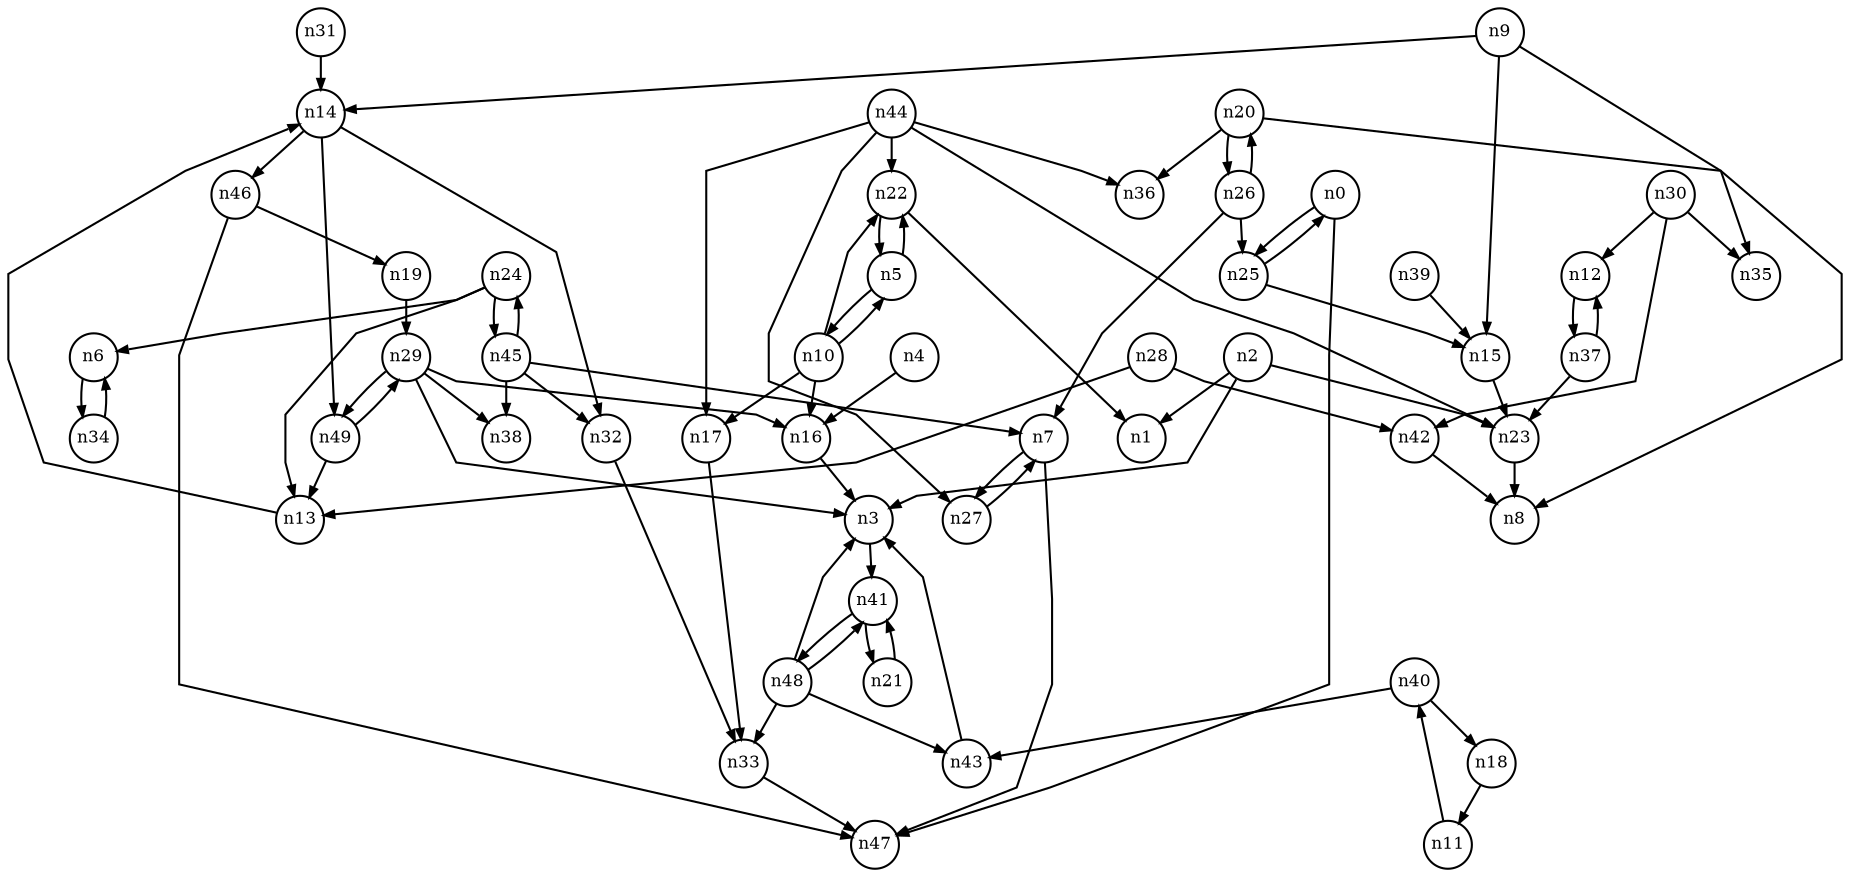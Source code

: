 digraph G{
splines=polyline;
ranksep=0.22;
nodesep=0.22;
nodesize=0.16;
fontsize=8
edge [arrowsize=0.5]
node [fontsize=8 shape=circle width=0.32 fixedsize=shape];

n0 -> n47
n0 -> n25
n2 -> n1
n2 -> n3
n2 -> n23
n3 -> n41
n23 -> n8
n16 -> n3
n4 -> n16
n22 -> n1
n22 -> n5
n5 -> n22
n5 -> n10
n34 -> n6
n6 -> n34
n7 -> n47
n7 -> n27
n14 -> n32
n14 -> n46
n14 -> n49
n9 -> n14
n9 -> n15
n9 -> n35
n15 -> n23
n10 -> n5
n10 -> n16
n10 -> n17
n10 -> n22
n17 -> n33
n13 -> n14
n32 -> n33
n46 -> n19
n46 -> n47
n33 -> n47
n11 -> n40
n18 -> n11
n20 -> n8
n20 -> n36
n20 -> n26
n24 -> n6
n24 -> n13
n24 -> n45
n45 -> n7
n45 -> n32
n45 -> n38
n45 -> n24
n25 -> n0
n25 -> n15
n26 -> n7
n26 -> n20
n26 -> n25
n27 -> n7
n28 -> n13
n28 -> n42
n42 -> n8
n29 -> n3
n29 -> n16
n29 -> n38
n29 -> n49
n49 -> n13
n49 -> n29
n12 -> n37
n30 -> n12
n30 -> n35
n30 -> n42
n31 -> n14
n37 -> n12
n37 -> n23
n39 -> n15
n40 -> n18
n40 -> n43
n43 -> n3
n21 -> n41
n41 -> n21
n41 -> n48
n48 -> n3
n48 -> n33
n48 -> n43
n48 -> n41
n44 -> n17
n44 -> n22
n44 -> n23
n44 -> n27
n44 -> n36
n19 -> n29
}
